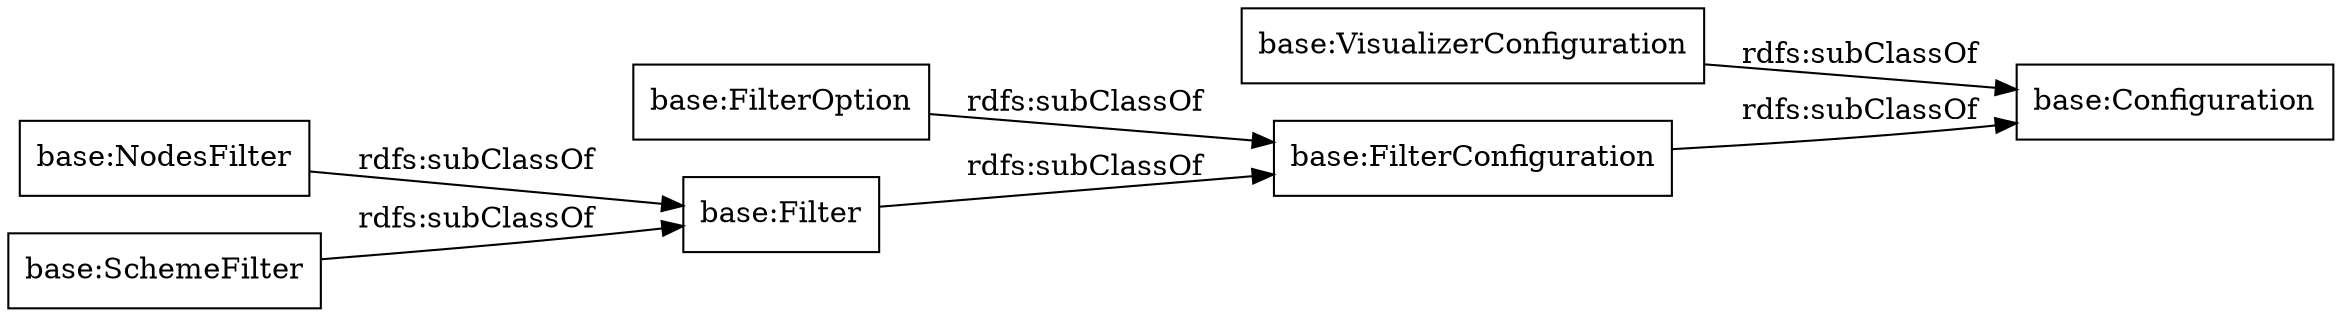 digraph ar2dtool_diagram { 
rankdir=LR;
size="1000"
node [shape = rectangle, color="black"]; "base:VisualizerConfiguration" "base:FilterOption" "base:NodesFilter" "base:Filter" "base:SchemeFilter" "base:FilterConfiguration" "base:Configuration" ; /*classes style*/
	"base:SchemeFilter" -> "base:Filter" [ label = "rdfs:subClassOf" ];
	"base:VisualizerConfiguration" -> "base:Configuration" [ label = "rdfs:subClassOf" ];
	"base:NodesFilter" -> "base:Filter" [ label = "rdfs:subClassOf" ];
	"base:FilterConfiguration" -> "base:Configuration" [ label = "rdfs:subClassOf" ];
	"base:FilterOption" -> "base:FilterConfiguration" [ label = "rdfs:subClassOf" ];
	"base:Filter" -> "base:FilterConfiguration" [ label = "rdfs:subClassOf" ];

}
